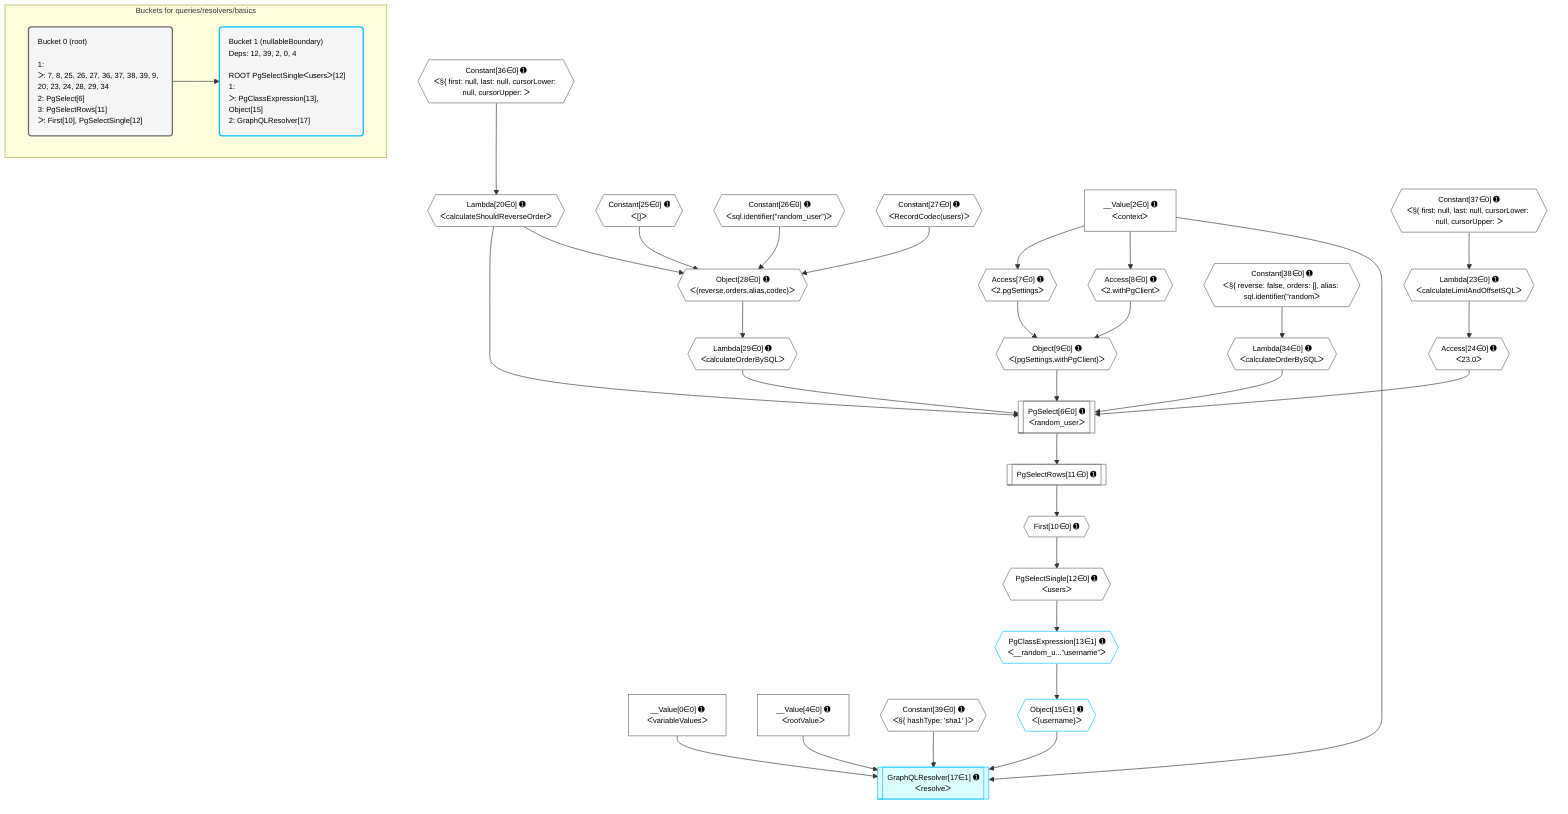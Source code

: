 %%{init: {'themeVariables': { 'fontSize': '12px'}}}%%
graph TD
    classDef path fill:#eee,stroke:#000,color:#000
    classDef plan fill:#fff,stroke-width:1px,color:#000
    classDef itemplan fill:#fff,stroke-width:2px,color:#000
    classDef unbatchedplan fill:#dff,stroke-width:1px,color:#000
    classDef sideeffectplan fill:#fcc,stroke-width:2px,color:#000
    classDef bucket fill:#f6f6f6,color:#000,stroke-width:2px,text-align:left


    %% plan dependencies
    PgSelect6[["PgSelect[6∈0] ➊<br />ᐸrandom_userᐳ"]]:::plan
    Object9{{"Object[9∈0] ➊<br />ᐸ{pgSettings,withPgClient}ᐳ"}}:::plan
    Lambda20{{"Lambda[20∈0] ➊<br />ᐸcalculateShouldReverseOrderᐳ"}}:::plan
    Access24{{"Access[24∈0] ➊<br />ᐸ23.0ᐳ"}}:::plan
    Lambda29{{"Lambda[29∈0] ➊<br />ᐸcalculateOrderBySQLᐳ"}}:::plan
    Lambda34{{"Lambda[34∈0] ➊<br />ᐸcalculateOrderBySQLᐳ"}}:::plan
    Object9 & Lambda20 & Access24 & Lambda29 & Lambda34 --> PgSelect6
    Object28{{"Object[28∈0] ➊<br />ᐸ{reverse,orders,alias,codec}ᐳ"}}:::plan
    Constant25{{"Constant[25∈0] ➊<br />ᐸ[]ᐳ"}}:::plan
    Constant26{{"Constant[26∈0] ➊<br />ᐸsql.identifier(”random_user”)ᐳ"}}:::plan
    Constant27{{"Constant[27∈0] ➊<br />ᐸRecordCodec(users)ᐳ"}}:::plan
    Lambda20 & Constant25 & Constant26 & Constant27 --> Object28
    Access7{{"Access[7∈0] ➊<br />ᐸ2.pgSettingsᐳ"}}:::plan
    Access8{{"Access[8∈0] ➊<br />ᐸ2.withPgClientᐳ"}}:::plan
    Access7 & Access8 --> Object9
    __Value2["__Value[2∈0] ➊<br />ᐸcontextᐳ"]:::plan
    __Value2 --> Access7
    __Value2 --> Access8
    First10{{"First[10∈0] ➊"}}:::plan
    PgSelectRows11[["PgSelectRows[11∈0] ➊"]]:::plan
    PgSelectRows11 --> First10
    PgSelect6 --> PgSelectRows11
    PgSelectSingle12{{"PgSelectSingle[12∈0] ➊<br />ᐸusersᐳ"}}:::plan
    First10 --> PgSelectSingle12
    Constant36{{"Constant[36∈0] ➊<br />ᐸ§{ first: null, last: null, cursorLower: null, cursorUpper: ᐳ"}}:::plan
    Constant36 --> Lambda20
    Lambda23{{"Lambda[23∈0] ➊<br />ᐸcalculateLimitAndOffsetSQLᐳ"}}:::plan
    Constant37{{"Constant[37∈0] ➊<br />ᐸ§{ first: null, last: null, cursorLower: null, cursorUpper: ᐳ"}}:::plan
    Constant37 --> Lambda23
    Lambda23 --> Access24
    Object28 --> Lambda29
    Constant38{{"Constant[38∈0] ➊<br />ᐸ§{ reverse: false, orders: [], alias: sql.identifier(”randomᐳ"}}:::plan
    Constant38 --> Lambda34
    __Value0["__Value[0∈0] ➊<br />ᐸvariableValuesᐳ"]:::plan
    __Value4["__Value[4∈0] ➊<br />ᐸrootValueᐳ"]:::plan
    Constant39{{"Constant[39∈0] ➊<br />ᐸ§{ hashType: 'sha1' }ᐳ"}}:::plan
    GraphQLResolver17[["GraphQLResolver[17∈1] ➊<br />ᐸresolveᐳ"]]:::unbatchedplan
    Object15{{"Object[15∈1] ➊<br />ᐸ{username}ᐳ"}}:::plan
    Object15 & Constant39 & __Value2 & __Value0 & __Value4 --> GraphQLResolver17
    PgClassExpression13{{"PgClassExpression[13∈1] ➊<br />ᐸ__random_u...”username”ᐳ"}}:::plan
    PgSelectSingle12 --> PgClassExpression13
    PgClassExpression13 --> Object15

    %% define steps

    subgraph "Buckets for queries/resolvers/basics"
    Bucket0("Bucket 0 (root)<br /><br />1: <br />ᐳ: 7, 8, 25, 26, 27, 36, 37, 38, 39, 9, 20, 23, 24, 28, 29, 34<br />2: PgSelect[6]<br />3: PgSelectRows[11]<br />ᐳ: First[10], PgSelectSingle[12]"):::bucket
    classDef bucket0 stroke:#696969
    class Bucket0,__Value0,__Value2,__Value4,PgSelect6,Access7,Access8,Object9,First10,PgSelectRows11,PgSelectSingle12,Lambda20,Lambda23,Access24,Constant25,Constant26,Constant27,Object28,Lambda29,Lambda34,Constant36,Constant37,Constant38,Constant39 bucket0
    Bucket1("Bucket 1 (nullableBoundary)<br />Deps: 12, 39, 2, 0, 4<br /><br />ROOT PgSelectSingleᐸusersᐳ[12]<br />1: <br />ᐳ: PgClassExpression[13], Object[15]<br />2: GraphQLResolver[17]"):::bucket
    classDef bucket1 stroke:#00bfff
    class Bucket1,PgClassExpression13,Object15,GraphQLResolver17 bucket1
    Bucket0 --> Bucket1
    end